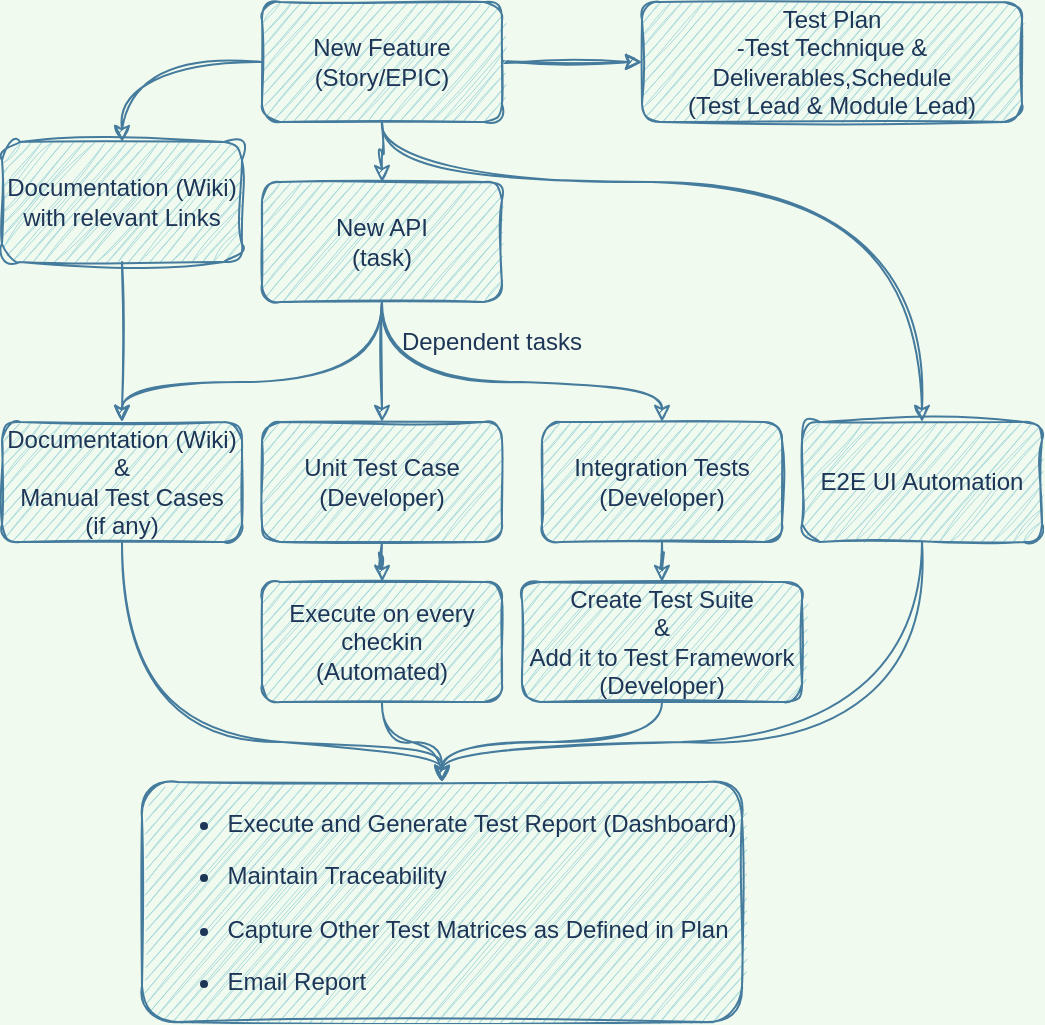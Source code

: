 <mxfile version="20.6.2" type="github">
  <diagram id="XU266R6167Km4DB4btFk" name="Page-1">
    <mxGraphModel dx="1002" dy="548" grid="1" gridSize="10" guides="1" tooltips="1" connect="1" arrows="1" fold="1" page="1" pageScale="1" pageWidth="827" pageHeight="1169" background="#F1FAEE" math="0" shadow="0">
      <root>
        <mxCell id="0" />
        <mxCell id="1" parent="0" />
        <mxCell id="Fz3GwBV9MNHShb7QI4Op-4" value="" style="edgeStyle=orthogonalEdgeStyle;rounded=1;orthogonalLoop=1;jettySize=auto;html=1;labelBackgroundColor=#F1FAEE;strokeColor=#457B9D;fontColor=#1D3557;curved=1;sketch=1;" edge="1" parent="1" source="Fz3GwBV9MNHShb7QI4Op-1" target="Fz3GwBV9MNHShb7QI4Op-3">
          <mxGeometry relative="1" as="geometry" />
        </mxCell>
        <mxCell id="Fz3GwBV9MNHShb7QI4Op-12" style="edgeStyle=orthogonalEdgeStyle;rounded=1;orthogonalLoop=1;jettySize=auto;html=1;labelBackgroundColor=#F1FAEE;strokeColor=#457B9D;fontColor=#1D3557;curved=1;sketch=1;" edge="1" parent="1" source="Fz3GwBV9MNHShb7QI4Op-1" target="Fz3GwBV9MNHShb7QI4Op-2">
          <mxGeometry relative="1" as="geometry" />
        </mxCell>
        <mxCell id="Fz3GwBV9MNHShb7QI4Op-44" style="edgeStyle=orthogonalEdgeStyle;curved=1;sketch=1;hachureGap=4;jiggle=2;orthogonalLoop=1;jettySize=auto;html=1;strokeColor=#457B9D;fontFamily=Helvetica;fontSize=12;fontColor=#1D3557;" edge="1" parent="1" source="Fz3GwBV9MNHShb7QI4Op-1" target="Fz3GwBV9MNHShb7QI4Op-43">
          <mxGeometry relative="1" as="geometry" />
        </mxCell>
        <mxCell id="Fz3GwBV9MNHShb7QI4Op-50" value="" style="edgeStyle=orthogonalEdgeStyle;curved=1;sketch=1;hachureGap=4;jiggle=2;orthogonalLoop=1;jettySize=auto;html=1;strokeColor=#457B9D;fontFamily=Helvetica;fontSize=12;fontColor=#1D3557;" edge="1" parent="1" source="Fz3GwBV9MNHShb7QI4Op-1" target="Fz3GwBV9MNHShb7QI4Op-2">
          <mxGeometry relative="1" as="geometry" />
        </mxCell>
        <mxCell id="Fz3GwBV9MNHShb7QI4Op-52" style="edgeStyle=orthogonalEdgeStyle;curved=1;sketch=1;hachureGap=4;jiggle=2;orthogonalLoop=1;jettySize=auto;html=1;strokeColor=#457B9D;fontFamily=Helvetica;fontSize=12;fontColor=#1D3557;" edge="1" parent="1" source="Fz3GwBV9MNHShb7QI4Op-1" target="Fz3GwBV9MNHShb7QI4Op-51">
          <mxGeometry relative="1" as="geometry">
            <Array as="points">
              <mxPoint x="220" y="150" />
              <mxPoint x="490" y="150" />
            </Array>
          </mxGeometry>
        </mxCell>
        <mxCell id="Fz3GwBV9MNHShb7QI4Op-1" value="New Feature&lt;br&gt;(Story/EPIC)" style="rounded=1;whiteSpace=wrap;html=1;fillColor=#A8DADC;strokeColor=#457B9D;fontColor=#1D3557;sketch=1;" vertex="1" parent="1">
          <mxGeometry x="160" y="60" width="120" height="60" as="geometry" />
        </mxCell>
        <mxCell id="Fz3GwBV9MNHShb7QI4Op-2" value="Test Plan &lt;br&gt;-Test Technique &amp;amp; Deliverables,Schedule&lt;br&gt;(Test Lead &amp;amp; Module Lead)" style="rounded=1;whiteSpace=wrap;html=1;fillColor=#A8DADC;strokeColor=#457B9D;fontColor=#1D3557;sketch=1;" vertex="1" parent="1">
          <mxGeometry x="350" y="60" width="190" height="60" as="geometry" />
        </mxCell>
        <mxCell id="Fz3GwBV9MNHShb7QI4Op-25" style="edgeStyle=orthogonalEdgeStyle;rounded=1;orthogonalLoop=1;jettySize=auto;html=1;exitX=0.5;exitY=1;exitDx=0;exitDy=0;labelBackgroundColor=#F1FAEE;strokeColor=#457B9D;fontColor=#1D3557;curved=1;sketch=1;" edge="1" parent="1" source="Fz3GwBV9MNHShb7QI4Op-3" target="Fz3GwBV9MNHShb7QI4Op-24">
          <mxGeometry relative="1" as="geometry">
            <Array as="points">
              <mxPoint x="220" y="250" />
              <mxPoint x="90" y="250" />
            </Array>
          </mxGeometry>
        </mxCell>
        <mxCell id="Fz3GwBV9MNHShb7QI4Op-26" style="edgeStyle=orthogonalEdgeStyle;rounded=1;orthogonalLoop=1;jettySize=auto;html=1;entryX=0.5;entryY=0;entryDx=0;entryDy=0;labelBackgroundColor=#F1FAEE;strokeColor=#457B9D;fontColor=#1D3557;curved=1;sketch=1;" edge="1" parent="1" source="Fz3GwBV9MNHShb7QI4Op-3" target="Fz3GwBV9MNHShb7QI4Op-6">
          <mxGeometry relative="1" as="geometry" />
        </mxCell>
        <mxCell id="Fz3GwBV9MNHShb7QI4Op-27" style="edgeStyle=orthogonalEdgeStyle;rounded=1;orthogonalLoop=1;jettySize=auto;html=1;entryX=0.5;entryY=0;entryDx=0;entryDy=0;labelBackgroundColor=#F1FAEE;strokeColor=#457B9D;fontColor=#1D3557;curved=1;sketch=1;" edge="1" parent="1" target="Fz3GwBV9MNHShb7QI4Op-5">
          <mxGeometry relative="1" as="geometry">
            <mxPoint x="220" y="210" as="sourcePoint" />
            <Array as="points">
              <mxPoint x="220" y="250" />
              <mxPoint x="360" y="250" />
            </Array>
          </mxGeometry>
        </mxCell>
        <mxCell id="Fz3GwBV9MNHShb7QI4Op-3" value="New API&lt;br&gt;(task)" style="whiteSpace=wrap;html=1;rounded=1;fillColor=#A8DADC;strokeColor=#457B9D;fontColor=#1D3557;sketch=1;" vertex="1" parent="1">
          <mxGeometry x="160" y="150" width="120" height="60" as="geometry" />
        </mxCell>
        <mxCell id="Fz3GwBV9MNHShb7QI4Op-21" value="" style="edgeStyle=orthogonalEdgeStyle;rounded=1;orthogonalLoop=1;jettySize=auto;html=1;labelBackgroundColor=#F1FAEE;strokeColor=#457B9D;fontColor=#1D3557;curved=1;sketch=1;" edge="1" parent="1" source="Fz3GwBV9MNHShb7QI4Op-5" target="Fz3GwBV9MNHShb7QI4Op-18">
          <mxGeometry relative="1" as="geometry" />
        </mxCell>
        <mxCell id="Fz3GwBV9MNHShb7QI4Op-5" value="Integration Tests&lt;br&gt;(Developer)" style="whiteSpace=wrap;html=1;rounded=1;fillColor=#A8DADC;strokeColor=#457B9D;fontColor=#1D3557;sketch=1;" vertex="1" parent="1">
          <mxGeometry x="300" y="270" width="120" height="60" as="geometry" />
        </mxCell>
        <mxCell id="Fz3GwBV9MNHShb7QI4Op-23" value="" style="edgeStyle=orthogonalEdgeStyle;rounded=1;orthogonalLoop=1;jettySize=auto;html=1;labelBackgroundColor=#F1FAEE;strokeColor=#457B9D;fontColor=#1D3557;curved=1;sketch=1;" edge="1" parent="1" source="Fz3GwBV9MNHShb7QI4Op-6" target="Fz3GwBV9MNHShb7QI4Op-22">
          <mxGeometry relative="1" as="geometry" />
        </mxCell>
        <mxCell id="Fz3GwBV9MNHShb7QI4Op-6" value="Unit Test Case&lt;br&gt;(Developer)" style="whiteSpace=wrap;html=1;rounded=1;fillColor=#A8DADC;strokeColor=#457B9D;fontColor=#1D3557;sketch=1;" vertex="1" parent="1">
          <mxGeometry x="160" y="270" width="120" height="60" as="geometry" />
        </mxCell>
        <mxCell id="Fz3GwBV9MNHShb7QI4Op-29" value="" style="edgeStyle=orthogonalEdgeStyle;rounded=1;orthogonalLoop=1;jettySize=auto;html=1;labelBackgroundColor=#F1FAEE;strokeColor=#457B9D;fontColor=#1D3557;curved=1;sketch=1;" edge="1" parent="1" source="Fz3GwBV9MNHShb7QI4Op-18" target="Fz3GwBV9MNHShb7QI4Op-28">
          <mxGeometry relative="1" as="geometry" />
        </mxCell>
        <mxCell id="Fz3GwBV9MNHShb7QI4Op-18" value="Create Test Suite&lt;br&gt;&amp;amp;&lt;br&gt;Add it to Test Framework&lt;br&gt;(Developer)" style="whiteSpace=wrap;html=1;rounded=1;fillColor=#A8DADC;strokeColor=#457B9D;fontColor=#1D3557;sketch=1;" vertex="1" parent="1">
          <mxGeometry x="290" y="350" width="140" height="60" as="geometry" />
        </mxCell>
        <mxCell id="Fz3GwBV9MNHShb7QI4Op-39" style="edgeStyle=orthogonalEdgeStyle;curved=1;sketch=1;hachureGap=4;jiggle=2;orthogonalLoop=1;jettySize=auto;html=1;strokeColor=#457B9D;fontFamily=Helvetica;fontSize=12;fontColor=#1D3557;" edge="1" parent="1" source="Fz3GwBV9MNHShb7QI4Op-22" target="Fz3GwBV9MNHShb7QI4Op-28">
          <mxGeometry relative="1" as="geometry" />
        </mxCell>
        <mxCell id="Fz3GwBV9MNHShb7QI4Op-22" value="Execute on every checkin&lt;br&gt;(Automated)" style="whiteSpace=wrap;html=1;rounded=1;fillColor=#A8DADC;strokeColor=#457B9D;fontColor=#1D3557;sketch=1;" vertex="1" parent="1">
          <mxGeometry x="160" y="350" width="120" height="60" as="geometry" />
        </mxCell>
        <mxCell id="Fz3GwBV9MNHShb7QI4Op-41" style="edgeStyle=orthogonalEdgeStyle;curved=1;sketch=1;hachureGap=4;jiggle=2;orthogonalLoop=1;jettySize=auto;html=1;strokeColor=#457B9D;fontFamily=Helvetica;fontSize=12;fontColor=#1D3557;entryX=0.5;entryY=0;entryDx=0;entryDy=0;" edge="1" parent="1" source="Fz3GwBV9MNHShb7QI4Op-24" target="Fz3GwBV9MNHShb7QI4Op-28">
          <mxGeometry relative="1" as="geometry">
            <Array as="points">
              <mxPoint x="90" y="430" />
              <mxPoint x="250" y="430" />
            </Array>
          </mxGeometry>
        </mxCell>
        <mxCell id="Fz3GwBV9MNHShb7QI4Op-24" value="Documentation (Wiki)&lt;br&gt;&amp;amp;&lt;br&gt;Manual Test Cases &lt;br&gt;(if any)" style="whiteSpace=wrap;html=1;rounded=1;fillColor=#A8DADC;strokeColor=#457B9D;fontColor=#1D3557;sketch=1;" vertex="1" parent="1">
          <mxGeometry x="30" y="270" width="120" height="60" as="geometry" />
        </mxCell>
        <mxCell id="Fz3GwBV9MNHShb7QI4Op-28" value="&lt;div style=&quot;text-align: left;&quot;&gt;&lt;ul&gt;&lt;li&gt;&lt;span style=&quot;background-color: initial;&quot;&gt;Execute and Generate Test Report (Dashboard)&lt;/span&gt;&lt;/li&gt;&lt;/ul&gt;&lt;ul&gt;&lt;li&gt;&lt;span style=&quot;background-color: initial;&quot;&gt;Maintain&amp;nbsp;&lt;/span&gt;Traceability&lt;/li&gt;&lt;/ul&gt;&lt;ul&gt;&lt;li&gt;Capture Other Test Matrices as Defined in Plan&lt;/li&gt;&lt;/ul&gt;&lt;ul&gt;&lt;li&gt;Email Report&lt;/li&gt;&lt;/ul&gt;&lt;/div&gt;" style="whiteSpace=wrap;html=1;rounded=1;fillColor=#A8DADC;strokeColor=#457B9D;fontColor=#1D3557;sketch=1;" vertex="1" parent="1">
          <mxGeometry x="100" y="450" width="300" height="120" as="geometry" />
        </mxCell>
        <mxCell id="Fz3GwBV9MNHShb7QI4Op-33" value="&lt;font color=&quot;#1d3557&quot;&gt;Dependent tasks&lt;/font&gt;" style="text;html=1;strokeColor=none;fillColor=none;align=center;verticalAlign=middle;whiteSpace=wrap;rounded=0;sketch=1;hachureGap=4;jiggle=2;fontFamily=Helvetica;fontSize=12;" vertex="1" parent="1">
          <mxGeometry x="210" y="220" width="130" height="20" as="geometry" />
        </mxCell>
        <mxCell id="Fz3GwBV9MNHShb7QI4Op-45" style="edgeStyle=orthogonalEdgeStyle;curved=1;sketch=1;hachureGap=4;jiggle=2;orthogonalLoop=1;jettySize=auto;html=1;entryX=0.5;entryY=0;entryDx=0;entryDy=0;strokeColor=#457B9D;fontFamily=Helvetica;fontSize=12;fontColor=#1D3557;" edge="1" parent="1" source="Fz3GwBV9MNHShb7QI4Op-43" target="Fz3GwBV9MNHShb7QI4Op-24">
          <mxGeometry relative="1" as="geometry" />
        </mxCell>
        <mxCell id="Fz3GwBV9MNHShb7QI4Op-43" value="Documentation (Wiki)&lt;br&gt;with relevant Links" style="rounded=1;whiteSpace=wrap;html=1;fillColor=#A8DADC;strokeColor=#457B9D;fontColor=#1D3557;sketch=1;hachureGap=4;jiggle=2;fontFamily=Helvetica;fontSize=12;" vertex="1" parent="1">
          <mxGeometry x="30" y="130" width="120" height="60" as="geometry" />
        </mxCell>
        <mxCell id="Fz3GwBV9MNHShb7QI4Op-53" style="edgeStyle=orthogonalEdgeStyle;curved=1;sketch=1;hachureGap=4;jiggle=2;orthogonalLoop=1;jettySize=auto;html=1;entryX=0.5;entryY=0;entryDx=0;entryDy=0;strokeColor=#457B9D;fontFamily=Helvetica;fontSize=12;fontColor=#1D3557;" edge="1" parent="1" source="Fz3GwBV9MNHShb7QI4Op-51" target="Fz3GwBV9MNHShb7QI4Op-28">
          <mxGeometry relative="1" as="geometry">
            <Array as="points">
              <mxPoint x="490" y="430" />
              <mxPoint x="250" y="430" />
            </Array>
          </mxGeometry>
        </mxCell>
        <mxCell id="Fz3GwBV9MNHShb7QI4Op-51" value="E2E UI Automation" style="rounded=1;whiteSpace=wrap;html=1;fillColor=#A8DADC;strokeColor=#457B9D;fontColor=#1D3557;sketch=1;hachureGap=4;jiggle=2;fontFamily=Helvetica;fontSize=12;" vertex="1" parent="1">
          <mxGeometry x="430" y="270" width="120" height="60" as="geometry" />
        </mxCell>
      </root>
    </mxGraphModel>
  </diagram>
</mxfile>

